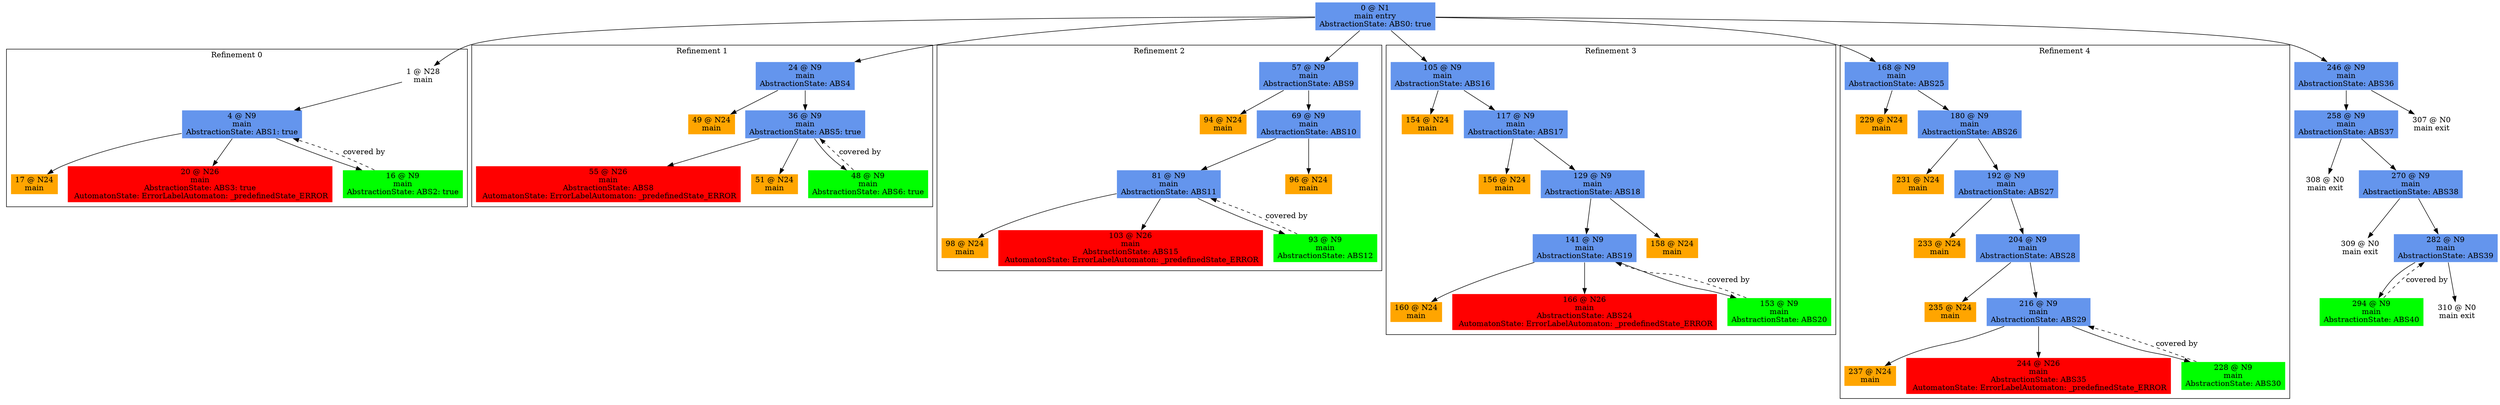 digraph ARG {
node [style="filled" shape="box" color="white"]
subgraph cluster_0 {
label="Refinement 0"
1 [label="1 @ N28\nmain\n" id="1"]
4 [fillcolor="cornflowerblue" label="4 @ N9\nmain\nAbstractionState: ABS1: true\n" id="4"]
17 [fillcolor="orange" label="17 @ N24\nmain\n" id="17"]
20 [fillcolor="red" label="20 @ N26\nmain\nAbstractionState: ABS3: true\n AutomatonState: ErrorLabelAutomaton: _predefinedState_ERROR\n" id="20"]
16 [fillcolor="green" label="16 @ N9\nmain\nAbstractionState: ABS2: true\n" id="16"]
1 -> 4 []
16 -> 4 [style="dashed" weight="0" label="covered by"]
4 -> 16 []
4 -> 20 []
4 -> 17 []
}
0 -> 1
subgraph cluster_1 {
label="Refinement 1"
24 [fillcolor="cornflowerblue" label="24 @ N9\nmain\nAbstractionState: ABS4\n" id="24"]
49 [fillcolor="orange" label="49 @ N24\nmain\n" id="49"]
36 [fillcolor="cornflowerblue" label="36 @ N9\nmain\nAbstractionState: ABS5: true\n" id="36"]
55 [fillcolor="red" label="55 @ N26\nmain\nAbstractionState: ABS8\n AutomatonState: ErrorLabelAutomaton: _predefinedState_ERROR\n" id="55"]
51 [fillcolor="orange" label="51 @ N24\nmain\n" id="51"]
48 [fillcolor="green" label="48 @ N9\nmain\nAbstractionState: ABS6: true\n" id="48"]
24 -> 36 []
24 -> 49 []
48 -> 36 [style="dashed" weight="0" label="covered by"]
36 -> 48 []
36 -> 51 []
36 -> 55 []
}
0 -> 24
subgraph cluster_2 {
label="Refinement 2"
57 [fillcolor="cornflowerblue" label="57 @ N9\nmain\nAbstractionState: ABS9\n" id="57"]
94 [fillcolor="orange" label="94 @ N24\nmain\n" id="94"]
69 [fillcolor="cornflowerblue" label="69 @ N9\nmain\nAbstractionState: ABS10\n" id="69"]
81 [fillcolor="cornflowerblue" label="81 @ N9\nmain\nAbstractionState: ABS11\n" id="81"]
98 [fillcolor="orange" label="98 @ N24\nmain\n" id="98"]
103 [fillcolor="red" label="103 @ N26\nmain\nAbstractionState: ABS15\n AutomatonState: ErrorLabelAutomaton: _predefinedState_ERROR\n" id="103"]
93 [fillcolor="green" label="93 @ N9\nmain\nAbstractionState: ABS12\n" id="93"]
96 [fillcolor="orange" label="96 @ N24\nmain\n" id="96"]
57 -> 69 []
57 -> 94 []
69 -> 96 []
69 -> 81 []
93 -> 81 [style="dashed" weight="0" label="covered by"]
81 -> 93 []
81 -> 103 []
81 -> 98 []
}
0 -> 57
subgraph cluster_3 {
label="Refinement 3"
105 [fillcolor="cornflowerblue" label="105 @ N9\nmain\nAbstractionState: ABS16\n" id="105"]
154 [fillcolor="orange" label="154 @ N24\nmain\n" id="154"]
117 [fillcolor="cornflowerblue" label="117 @ N9\nmain\nAbstractionState: ABS17\n" id="117"]
156 [fillcolor="orange" label="156 @ N24\nmain\n" id="156"]
129 [fillcolor="cornflowerblue" label="129 @ N9\nmain\nAbstractionState: ABS18\n" id="129"]
141 [fillcolor="cornflowerblue" label="141 @ N9\nmain\nAbstractionState: ABS19\n" id="141"]
160 [fillcolor="orange" label="160 @ N24\nmain\n" id="160"]
166 [fillcolor="red" label="166 @ N26\nmain\nAbstractionState: ABS24\n AutomatonState: ErrorLabelAutomaton: _predefinedState_ERROR\n" id="166"]
153 [fillcolor="green" label="153 @ N9\nmain\nAbstractionState: ABS20\n" id="153"]
158 [fillcolor="orange" label="158 @ N24\nmain\n" id="158"]
105 -> 117 []
105 -> 154 []
117 -> 129 []
117 -> 156 []
129 -> 158 []
129 -> 141 []
153 -> 141 [style="dashed" weight="0" label="covered by"]
141 -> 153 []
141 -> 166 []
141 -> 160 []
}
0 -> 105
subgraph cluster_4 {
label="Refinement 4"
168 [fillcolor="cornflowerblue" label="168 @ N9\nmain\nAbstractionState: ABS25\n" id="168"]
229 [fillcolor="orange" label="229 @ N24\nmain\n" id="229"]
180 [fillcolor="cornflowerblue" label="180 @ N9\nmain\nAbstractionState: ABS26\n" id="180"]
231 [fillcolor="orange" label="231 @ N24\nmain\n" id="231"]
192 [fillcolor="cornflowerblue" label="192 @ N9\nmain\nAbstractionState: ABS27\n" id="192"]
233 [fillcolor="orange" label="233 @ N24\nmain\n" id="233"]
204 [fillcolor="cornflowerblue" label="204 @ N9\nmain\nAbstractionState: ABS28\n" id="204"]
235 [fillcolor="orange" label="235 @ N24\nmain\n" id="235"]
216 [fillcolor="cornflowerblue" label="216 @ N9\nmain\nAbstractionState: ABS29\n" id="216"]
237 [fillcolor="orange" label="237 @ N24\nmain\n" id="237"]
244 [fillcolor="red" label="244 @ N26\nmain\nAbstractionState: ABS35\n AutomatonState: ErrorLabelAutomaton: _predefinedState_ERROR\n" id="244"]
228 [fillcolor="green" label="228 @ N9\nmain\nAbstractionState: ABS30\n" id="228"]
168 -> 180 []
168 -> 229 []
180 -> 192 []
180 -> 231 []
192 -> 204 []
192 -> 233 []
204 -> 216 []
204 -> 235 []
228 -> 216 [style="dashed" weight="0" label="covered by"]
216 -> 228 []
216 -> 244 []
216 -> 237 []
}
0 -> 168
0 [fillcolor="cornflowerblue" label="0 @ N1\nmain entry\nAbstractionState: ABS0: true\n" id="0"]
246 [fillcolor="cornflowerblue" label="246 @ N9\nmain\nAbstractionState: ABS36\n" id="246"]
258 [fillcolor="cornflowerblue" label="258 @ N9\nmain\nAbstractionState: ABS37\n" id="258"]
308 [label="308 @ N0\nmain exit\n" id="308"]
270 [fillcolor="cornflowerblue" label="270 @ N9\nmain\nAbstractionState: ABS38\n" id="270"]
309 [label="309 @ N0\nmain exit\n" id="309"]
282 [fillcolor="cornflowerblue" label="282 @ N9\nmain\nAbstractionState: ABS39\n" id="282"]
294 [fillcolor="green" label="294 @ N9\nmain\nAbstractionState: ABS40\n" id="294"]
310 [label="310 @ N0\nmain exit\n" id="310"]
307 [label="307 @ N0\nmain exit\n" id="307"]
0 -> 246 []
246 -> 307 []
246 -> 258 []
258 -> 270 []
258 -> 308 []
270 -> 282 []
270 -> 309 []
294 -> 282 [style="dashed" weight="0" label="covered by"]
282 -> 310 []
282 -> 294 []
}
